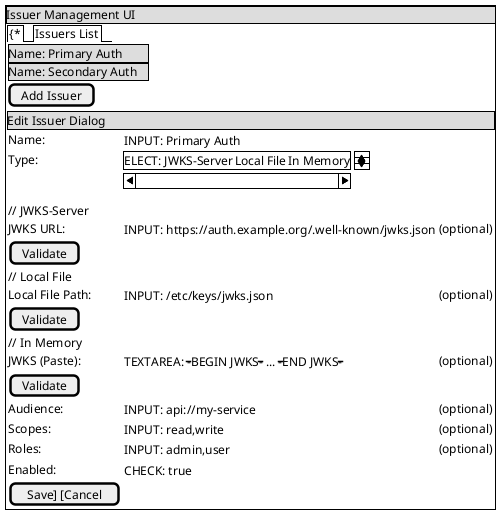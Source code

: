 @startsalt
{+
  {* Issuer Management UI}
  {
    {/ 
      {* Issuers List}
      {
        {*
          Name: Primary Auth
          Enabled: [X]
          Audience: api://my-service
          Scopes: read,write
          Roles: admin,user
          [Edit] [Del]
        }
        {*
          Name: Secondary Auth
          Enabled: [ ]
          Audience: api://test
          Scopes: read
          Roles: viewer
          [Edit] [Del]
        }
      }
      [Add Issuer]
    }
    {
      {* Edit Issuer Dialog}
      {
        Name: {INPUT: Primary Auth} *
        Type: {SELECT: JWKS-Server | Local File | In Memory} *
        // JWKS-Server
        JWKS URL: {INPUT: https://auth.example.org/.well-known/jwks.json} (optional)
        [Validate]
        // Local File
        Local File Path: {INPUT: /etc/keys/jwks.json} (optional)
        [Validate]
        // In Memory
        JWKS (Paste): {TEXTAREA: -----BEGIN JWKS----- ... -----END JWKS-----} (optional)
        [Validate]
        Audience: {INPUT: api://my-service} (optional)
        Scopes: {INPUT: read,write} (optional)
        Roles: {INPUT: admin,user} (optional)
        Enabled: {CHECK: true}
        [Save] [Cancel]
      }
    }
  }
}
@endsalt